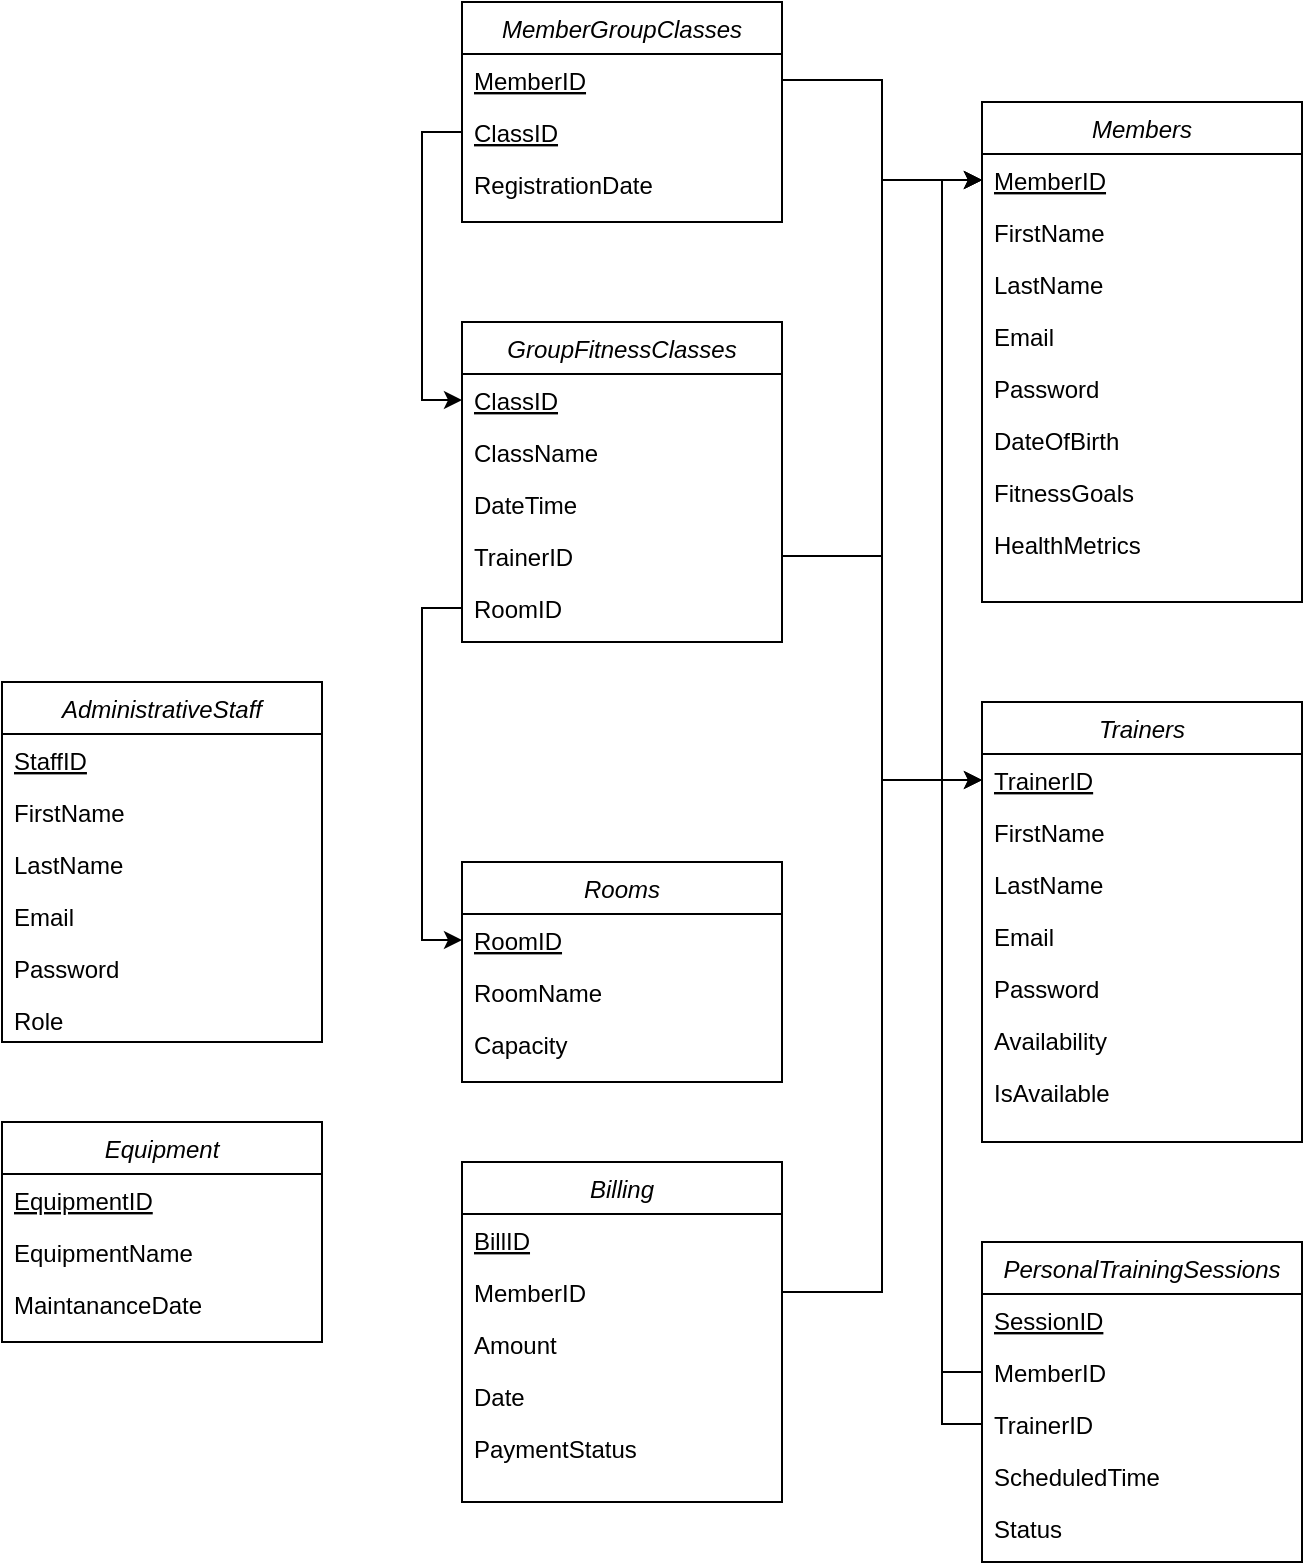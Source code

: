 <mxfile version="24.2.2" type="device">
  <diagram id="C5RBs43oDa-KdzZeNtuy" name="Page-1">
    <mxGraphModel dx="1494" dy="1016" grid="1" gridSize="10" guides="1" tooltips="1" connect="1" arrows="1" fold="1" page="1" pageScale="1" pageWidth="1654" pageHeight="1169" math="0" shadow="0">
      <root>
        <mxCell id="WIyWlLk6GJQsqaUBKTNV-0" />
        <mxCell id="WIyWlLk6GJQsqaUBKTNV-1" parent="WIyWlLk6GJQsqaUBKTNV-0" />
        <mxCell id="gN3BgkmkOlYJPfgMSFkU-0" value="Rooms" style="swimlane;fontStyle=2;align=center;verticalAlign=top;childLayout=stackLayout;horizontal=1;startSize=26;horizontalStack=0;resizeParent=1;resizeLast=0;collapsible=1;marginBottom=0;rounded=0;shadow=0;strokeWidth=1;" vertex="1" parent="WIyWlLk6GJQsqaUBKTNV-1">
          <mxGeometry x="500" y="480" width="160" height="110" as="geometry">
            <mxRectangle x="230" y="140" width="160" height="26" as="alternateBounds" />
          </mxGeometry>
        </mxCell>
        <mxCell id="gN3BgkmkOlYJPfgMSFkU-1" value="RoomID" style="text;align=left;verticalAlign=top;spacingLeft=4;spacingRight=4;overflow=hidden;rotatable=0;points=[[0,0.5],[1,0.5]];portConstraint=eastwest;fontStyle=4" vertex="1" parent="gN3BgkmkOlYJPfgMSFkU-0">
          <mxGeometry y="26" width="160" height="26" as="geometry" />
        </mxCell>
        <mxCell id="gN3BgkmkOlYJPfgMSFkU-2" value="RoomName" style="text;align=left;verticalAlign=top;spacingLeft=4;spacingRight=4;overflow=hidden;rotatable=0;points=[[0,0.5],[1,0.5]];portConstraint=eastwest;rounded=0;shadow=0;html=0;" vertex="1" parent="gN3BgkmkOlYJPfgMSFkU-0">
          <mxGeometry y="52" width="160" height="26" as="geometry" />
        </mxCell>
        <mxCell id="gN3BgkmkOlYJPfgMSFkU-3" value="Capacity" style="text;align=left;verticalAlign=top;spacingLeft=4;spacingRight=4;overflow=hidden;rotatable=0;points=[[0,0.5],[1,0.5]];portConstraint=eastwest;rounded=0;shadow=0;html=0;" vertex="1" parent="gN3BgkmkOlYJPfgMSFkU-0">
          <mxGeometry y="78" width="160" height="26" as="geometry" />
        </mxCell>
        <mxCell id="gN3BgkmkOlYJPfgMSFkU-4" value="Members" style="swimlane;fontStyle=2;align=center;verticalAlign=top;childLayout=stackLayout;horizontal=1;startSize=26;horizontalStack=0;resizeParent=1;resizeLast=0;collapsible=1;marginBottom=0;rounded=0;shadow=0;strokeWidth=1;" vertex="1" parent="WIyWlLk6GJQsqaUBKTNV-1">
          <mxGeometry x="760" y="100" width="160" height="250" as="geometry">
            <mxRectangle x="230" y="140" width="160" height="26" as="alternateBounds" />
          </mxGeometry>
        </mxCell>
        <mxCell id="gN3BgkmkOlYJPfgMSFkU-5" value="MemberID" style="text;align=left;verticalAlign=top;spacingLeft=4;spacingRight=4;overflow=hidden;rotatable=0;points=[[0,0.5],[1,0.5]];portConstraint=eastwest;fontStyle=4" vertex="1" parent="gN3BgkmkOlYJPfgMSFkU-4">
          <mxGeometry y="26" width="160" height="26" as="geometry" />
        </mxCell>
        <mxCell id="gN3BgkmkOlYJPfgMSFkU-6" value="FirstName" style="text;align=left;verticalAlign=top;spacingLeft=4;spacingRight=4;overflow=hidden;rotatable=0;points=[[0,0.5],[1,0.5]];portConstraint=eastwest;rounded=0;shadow=0;html=0;" vertex="1" parent="gN3BgkmkOlYJPfgMSFkU-4">
          <mxGeometry y="52" width="160" height="26" as="geometry" />
        </mxCell>
        <mxCell id="gN3BgkmkOlYJPfgMSFkU-7" value="LastName" style="text;align=left;verticalAlign=top;spacingLeft=4;spacingRight=4;overflow=hidden;rotatable=0;points=[[0,0.5],[1,0.5]];portConstraint=eastwest;rounded=0;shadow=0;html=0;" vertex="1" parent="gN3BgkmkOlYJPfgMSFkU-4">
          <mxGeometry y="78" width="160" height="26" as="geometry" />
        </mxCell>
        <mxCell id="gN3BgkmkOlYJPfgMSFkU-8" value="Email" style="text;align=left;verticalAlign=top;spacingLeft=4;spacingRight=4;overflow=hidden;rotatable=0;points=[[0,0.5],[1,0.5]];portConstraint=eastwest;rounded=0;shadow=0;html=0;" vertex="1" parent="gN3BgkmkOlYJPfgMSFkU-4">
          <mxGeometry y="104" width="160" height="26" as="geometry" />
        </mxCell>
        <mxCell id="gN3BgkmkOlYJPfgMSFkU-9" value="Password" style="text;align=left;verticalAlign=top;spacingLeft=4;spacingRight=4;overflow=hidden;rotatable=0;points=[[0,0.5],[1,0.5]];portConstraint=eastwest;rounded=0;shadow=0;html=0;" vertex="1" parent="gN3BgkmkOlYJPfgMSFkU-4">
          <mxGeometry y="130" width="160" height="26" as="geometry" />
        </mxCell>
        <mxCell id="gN3BgkmkOlYJPfgMSFkU-10" value="DateOfBirth&#xa;" style="text;align=left;verticalAlign=top;spacingLeft=4;spacingRight=4;overflow=hidden;rotatable=0;points=[[0,0.5],[1,0.5]];portConstraint=eastwest;rounded=0;shadow=0;html=0;" vertex="1" parent="gN3BgkmkOlYJPfgMSFkU-4">
          <mxGeometry y="156" width="160" height="26" as="geometry" />
        </mxCell>
        <mxCell id="gN3BgkmkOlYJPfgMSFkU-11" value="FitnessGoals" style="text;align=left;verticalAlign=top;spacingLeft=4;spacingRight=4;overflow=hidden;rotatable=0;points=[[0,0.5],[1,0.5]];portConstraint=eastwest;rounded=0;shadow=0;html=0;" vertex="1" parent="gN3BgkmkOlYJPfgMSFkU-4">
          <mxGeometry y="182" width="160" height="26" as="geometry" />
        </mxCell>
        <mxCell id="gN3BgkmkOlYJPfgMSFkU-12" value="HealthMetrics" style="text;align=left;verticalAlign=top;spacingLeft=4;spacingRight=4;overflow=hidden;rotatable=0;points=[[0,0.5],[1,0.5]];portConstraint=eastwest;rounded=0;shadow=0;html=0;" vertex="1" parent="gN3BgkmkOlYJPfgMSFkU-4">
          <mxGeometry y="208" width="160" height="26" as="geometry" />
        </mxCell>
        <mxCell id="gN3BgkmkOlYJPfgMSFkU-13" value="Trainers" style="swimlane;fontStyle=2;align=center;verticalAlign=top;childLayout=stackLayout;horizontal=1;startSize=26;horizontalStack=0;resizeParent=1;resizeLast=0;collapsible=1;marginBottom=0;rounded=0;shadow=0;strokeWidth=1;" vertex="1" parent="WIyWlLk6GJQsqaUBKTNV-1">
          <mxGeometry x="760" y="400" width="160" height="220" as="geometry">
            <mxRectangle x="230" y="140" width="160" height="26" as="alternateBounds" />
          </mxGeometry>
        </mxCell>
        <mxCell id="gN3BgkmkOlYJPfgMSFkU-14" value="TrainerID" style="text;align=left;verticalAlign=top;spacingLeft=4;spacingRight=4;overflow=hidden;rotatable=0;points=[[0,0.5],[1,0.5]];portConstraint=eastwest;fontStyle=4" vertex="1" parent="gN3BgkmkOlYJPfgMSFkU-13">
          <mxGeometry y="26" width="160" height="26" as="geometry" />
        </mxCell>
        <mxCell id="gN3BgkmkOlYJPfgMSFkU-15" value="FirstName" style="text;align=left;verticalAlign=top;spacingLeft=4;spacingRight=4;overflow=hidden;rotatable=0;points=[[0,0.5],[1,0.5]];portConstraint=eastwest;rounded=0;shadow=0;html=0;fontStyle=0" vertex="1" parent="gN3BgkmkOlYJPfgMSFkU-13">
          <mxGeometry y="52" width="160" height="26" as="geometry" />
        </mxCell>
        <mxCell id="gN3BgkmkOlYJPfgMSFkU-16" value="LastName" style="text;align=left;verticalAlign=top;spacingLeft=4;spacingRight=4;overflow=hidden;rotatable=0;points=[[0,0.5],[1,0.5]];portConstraint=eastwest;rounded=0;shadow=0;html=0;" vertex="1" parent="gN3BgkmkOlYJPfgMSFkU-13">
          <mxGeometry y="78" width="160" height="26" as="geometry" />
        </mxCell>
        <mxCell id="gN3BgkmkOlYJPfgMSFkU-17" value="Email" style="text;align=left;verticalAlign=top;spacingLeft=4;spacingRight=4;overflow=hidden;rotatable=0;points=[[0,0.5],[1,0.5]];portConstraint=eastwest;rounded=0;shadow=0;html=0;" vertex="1" parent="gN3BgkmkOlYJPfgMSFkU-13">
          <mxGeometry y="104" width="160" height="26" as="geometry" />
        </mxCell>
        <mxCell id="gN3BgkmkOlYJPfgMSFkU-18" value="Password" style="text;align=left;verticalAlign=top;spacingLeft=4;spacingRight=4;overflow=hidden;rotatable=0;points=[[0,0.5],[1,0.5]];portConstraint=eastwest;rounded=0;shadow=0;html=0;" vertex="1" parent="gN3BgkmkOlYJPfgMSFkU-13">
          <mxGeometry y="130" width="160" height="26" as="geometry" />
        </mxCell>
        <mxCell id="gN3BgkmkOlYJPfgMSFkU-19" value="Availability" style="text;align=left;verticalAlign=top;spacingLeft=4;spacingRight=4;overflow=hidden;rotatable=0;points=[[0,0.5],[1,0.5]];portConstraint=eastwest;rounded=0;shadow=0;html=0;" vertex="1" parent="gN3BgkmkOlYJPfgMSFkU-13">
          <mxGeometry y="156" width="160" height="26" as="geometry" />
        </mxCell>
        <mxCell id="gN3BgkmkOlYJPfgMSFkU-20" value="IsAvailable" style="text;align=left;verticalAlign=top;spacingLeft=4;spacingRight=4;overflow=hidden;rotatable=0;points=[[0,0.5],[1,0.5]];portConstraint=eastwest;rounded=0;shadow=0;html=0;" vertex="1" parent="gN3BgkmkOlYJPfgMSFkU-13">
          <mxGeometry y="182" width="160" height="26" as="geometry" />
        </mxCell>
        <mxCell id="gN3BgkmkOlYJPfgMSFkU-21" value="Equipment" style="swimlane;fontStyle=2;align=center;verticalAlign=top;childLayout=stackLayout;horizontal=1;startSize=26;horizontalStack=0;resizeParent=1;resizeLast=0;collapsible=1;marginBottom=0;rounded=0;shadow=0;strokeWidth=1;" vertex="1" parent="WIyWlLk6GJQsqaUBKTNV-1">
          <mxGeometry x="270" y="610" width="160" height="110" as="geometry">
            <mxRectangle x="230" y="140" width="160" height="26" as="alternateBounds" />
          </mxGeometry>
        </mxCell>
        <mxCell id="gN3BgkmkOlYJPfgMSFkU-22" value="EquipmentID" style="text;align=left;verticalAlign=top;spacingLeft=4;spacingRight=4;overflow=hidden;rotatable=0;points=[[0,0.5],[1,0.5]];portConstraint=eastwest;fontStyle=4" vertex="1" parent="gN3BgkmkOlYJPfgMSFkU-21">
          <mxGeometry y="26" width="160" height="26" as="geometry" />
        </mxCell>
        <mxCell id="gN3BgkmkOlYJPfgMSFkU-23" value="EquipmentName" style="text;align=left;verticalAlign=top;spacingLeft=4;spacingRight=4;overflow=hidden;rotatable=0;points=[[0,0.5],[1,0.5]];portConstraint=eastwest;rounded=0;shadow=0;html=0;" vertex="1" parent="gN3BgkmkOlYJPfgMSFkU-21">
          <mxGeometry y="52" width="160" height="26" as="geometry" />
        </mxCell>
        <mxCell id="gN3BgkmkOlYJPfgMSFkU-24" value="MaintananceDate" style="text;align=left;verticalAlign=top;spacingLeft=4;spacingRight=4;overflow=hidden;rotatable=0;points=[[0,0.5],[1,0.5]];portConstraint=eastwest;rounded=0;shadow=0;html=0;" vertex="1" parent="gN3BgkmkOlYJPfgMSFkU-21">
          <mxGeometry y="78" width="160" height="26" as="geometry" />
        </mxCell>
        <mxCell id="gN3BgkmkOlYJPfgMSFkU-25" value="AdministrativeStaff" style="swimlane;fontStyle=2;align=center;verticalAlign=top;childLayout=stackLayout;horizontal=1;startSize=26;horizontalStack=0;resizeParent=1;resizeLast=0;collapsible=1;marginBottom=0;rounded=0;shadow=0;strokeWidth=1;" vertex="1" parent="WIyWlLk6GJQsqaUBKTNV-1">
          <mxGeometry x="270" y="390" width="160" height="180" as="geometry">
            <mxRectangle x="230" y="140" width="160" height="26" as="alternateBounds" />
          </mxGeometry>
        </mxCell>
        <mxCell id="gN3BgkmkOlYJPfgMSFkU-26" value="StaffID" style="text;align=left;verticalAlign=top;spacingLeft=4;spacingRight=4;overflow=hidden;rotatable=0;points=[[0,0.5],[1,0.5]];portConstraint=eastwest;fontStyle=4" vertex="1" parent="gN3BgkmkOlYJPfgMSFkU-25">
          <mxGeometry y="26" width="160" height="26" as="geometry" />
        </mxCell>
        <mxCell id="gN3BgkmkOlYJPfgMSFkU-27" value="FirstName" style="text;align=left;verticalAlign=top;spacingLeft=4;spacingRight=4;overflow=hidden;rotatable=0;points=[[0,0.5],[1,0.5]];portConstraint=eastwest;rounded=0;shadow=0;html=0;" vertex="1" parent="gN3BgkmkOlYJPfgMSFkU-25">
          <mxGeometry y="52" width="160" height="26" as="geometry" />
        </mxCell>
        <mxCell id="gN3BgkmkOlYJPfgMSFkU-28" value="LastName" style="text;align=left;verticalAlign=top;spacingLeft=4;spacingRight=4;overflow=hidden;rotatable=0;points=[[0,0.5],[1,0.5]];portConstraint=eastwest;rounded=0;shadow=0;html=0;" vertex="1" parent="gN3BgkmkOlYJPfgMSFkU-25">
          <mxGeometry y="78" width="160" height="26" as="geometry" />
        </mxCell>
        <mxCell id="gN3BgkmkOlYJPfgMSFkU-29" value="Email" style="text;align=left;verticalAlign=top;spacingLeft=4;spacingRight=4;overflow=hidden;rotatable=0;points=[[0,0.5],[1,0.5]];portConstraint=eastwest;rounded=0;shadow=0;html=0;" vertex="1" parent="gN3BgkmkOlYJPfgMSFkU-25">
          <mxGeometry y="104" width="160" height="26" as="geometry" />
        </mxCell>
        <mxCell id="gN3BgkmkOlYJPfgMSFkU-30" value="Password" style="text;align=left;verticalAlign=top;spacingLeft=4;spacingRight=4;overflow=hidden;rotatable=0;points=[[0,0.5],[1,0.5]];portConstraint=eastwest;rounded=0;shadow=0;html=0;" vertex="1" parent="gN3BgkmkOlYJPfgMSFkU-25">
          <mxGeometry y="130" width="160" height="26" as="geometry" />
        </mxCell>
        <mxCell id="gN3BgkmkOlYJPfgMSFkU-31" value="Role" style="text;align=left;verticalAlign=top;spacingLeft=4;spacingRight=4;overflow=hidden;rotatable=0;points=[[0,0.5],[1,0.5]];portConstraint=eastwest;rounded=0;shadow=0;html=0;" vertex="1" parent="gN3BgkmkOlYJPfgMSFkU-25">
          <mxGeometry y="156" width="160" height="24" as="geometry" />
        </mxCell>
        <mxCell id="gN3BgkmkOlYJPfgMSFkU-32" value="PersonalTrainingSessions" style="swimlane;fontStyle=2;align=center;verticalAlign=top;childLayout=stackLayout;horizontal=1;startSize=26;horizontalStack=0;resizeParent=1;resizeLast=0;collapsible=1;marginBottom=0;rounded=0;shadow=0;strokeWidth=1;" vertex="1" parent="WIyWlLk6GJQsqaUBKTNV-1">
          <mxGeometry x="760" y="670" width="160" height="160" as="geometry">
            <mxRectangle x="230" y="140" width="160" height="26" as="alternateBounds" />
          </mxGeometry>
        </mxCell>
        <mxCell id="gN3BgkmkOlYJPfgMSFkU-33" value="SessionID" style="text;align=left;verticalAlign=top;spacingLeft=4;spacingRight=4;overflow=hidden;rotatable=0;points=[[0,0.5],[1,0.5]];portConstraint=eastwest;fontStyle=4" vertex="1" parent="gN3BgkmkOlYJPfgMSFkU-32">
          <mxGeometry y="26" width="160" height="26" as="geometry" />
        </mxCell>
        <mxCell id="gN3BgkmkOlYJPfgMSFkU-34" value="MemberID" style="text;align=left;verticalAlign=top;spacingLeft=4;spacingRight=4;overflow=hidden;rotatable=0;points=[[0,0.5],[1,0.5]];portConstraint=eastwest;rounded=0;shadow=0;html=0;" vertex="1" parent="gN3BgkmkOlYJPfgMSFkU-32">
          <mxGeometry y="52" width="160" height="26" as="geometry" />
        </mxCell>
        <mxCell id="gN3BgkmkOlYJPfgMSFkU-35" value="TrainerID" style="text;align=left;verticalAlign=top;spacingLeft=4;spacingRight=4;overflow=hidden;rotatable=0;points=[[0,0.5],[1,0.5]];portConstraint=eastwest;rounded=0;shadow=0;html=0;" vertex="1" parent="gN3BgkmkOlYJPfgMSFkU-32">
          <mxGeometry y="78" width="160" height="26" as="geometry" />
        </mxCell>
        <mxCell id="gN3BgkmkOlYJPfgMSFkU-36" value="ScheduledTime" style="text;align=left;verticalAlign=top;spacingLeft=4;spacingRight=4;overflow=hidden;rotatable=0;points=[[0,0.5],[1,0.5]];portConstraint=eastwest;rounded=0;shadow=0;html=0;" vertex="1" parent="gN3BgkmkOlYJPfgMSFkU-32">
          <mxGeometry y="104" width="160" height="26" as="geometry" />
        </mxCell>
        <mxCell id="gN3BgkmkOlYJPfgMSFkU-39" value="Status" style="text;align=left;verticalAlign=top;spacingLeft=4;spacingRight=4;overflow=hidden;rotatable=0;points=[[0,0.5],[1,0.5]];portConstraint=eastwest;rounded=0;shadow=0;html=0;" vertex="1" parent="gN3BgkmkOlYJPfgMSFkU-32">
          <mxGeometry y="130" width="160" height="26" as="geometry" />
        </mxCell>
        <mxCell id="gN3BgkmkOlYJPfgMSFkU-40" value="GroupFitnessClasses" style="swimlane;fontStyle=2;align=center;verticalAlign=top;childLayout=stackLayout;horizontal=1;startSize=26;horizontalStack=0;resizeParent=1;resizeLast=0;collapsible=1;marginBottom=0;rounded=0;shadow=0;strokeWidth=1;" vertex="1" parent="WIyWlLk6GJQsqaUBKTNV-1">
          <mxGeometry x="500" y="210" width="160" height="160" as="geometry">
            <mxRectangle x="230" y="140" width="160" height="26" as="alternateBounds" />
          </mxGeometry>
        </mxCell>
        <mxCell id="gN3BgkmkOlYJPfgMSFkU-41" value="ClassID" style="text;align=left;verticalAlign=top;spacingLeft=4;spacingRight=4;overflow=hidden;rotatable=0;points=[[0,0.5],[1,0.5]];portConstraint=eastwest;fontStyle=4" vertex="1" parent="gN3BgkmkOlYJPfgMSFkU-40">
          <mxGeometry y="26" width="160" height="26" as="geometry" />
        </mxCell>
        <mxCell id="gN3BgkmkOlYJPfgMSFkU-42" value="ClassName" style="text;align=left;verticalAlign=top;spacingLeft=4;spacingRight=4;overflow=hidden;rotatable=0;points=[[0,0.5],[1,0.5]];portConstraint=eastwest;rounded=0;shadow=0;html=0;" vertex="1" parent="gN3BgkmkOlYJPfgMSFkU-40">
          <mxGeometry y="52" width="160" height="26" as="geometry" />
        </mxCell>
        <mxCell id="gN3BgkmkOlYJPfgMSFkU-43" value="DateTime" style="text;align=left;verticalAlign=top;spacingLeft=4;spacingRight=4;overflow=hidden;rotatable=0;points=[[0,0.5],[1,0.5]];portConstraint=eastwest;rounded=0;shadow=0;html=0;" vertex="1" parent="gN3BgkmkOlYJPfgMSFkU-40">
          <mxGeometry y="78" width="160" height="26" as="geometry" />
        </mxCell>
        <mxCell id="gN3BgkmkOlYJPfgMSFkU-44" value="TrainerID" style="text;align=left;verticalAlign=top;spacingLeft=4;spacingRight=4;overflow=hidden;rotatable=0;points=[[0,0.5],[1,0.5]];portConstraint=eastwest;rounded=0;shadow=0;html=0;" vertex="1" parent="gN3BgkmkOlYJPfgMSFkU-40">
          <mxGeometry y="104" width="160" height="26" as="geometry" />
        </mxCell>
        <mxCell id="gN3BgkmkOlYJPfgMSFkU-45" value="RoomID" style="text;align=left;verticalAlign=top;spacingLeft=4;spacingRight=4;overflow=hidden;rotatable=0;points=[[0,0.5],[1,0.5]];portConstraint=eastwest;rounded=0;shadow=0;html=0;" vertex="1" parent="gN3BgkmkOlYJPfgMSFkU-40">
          <mxGeometry y="130" width="160" height="26" as="geometry" />
        </mxCell>
        <mxCell id="gN3BgkmkOlYJPfgMSFkU-46" value="Billing" style="swimlane;fontStyle=2;align=center;verticalAlign=top;childLayout=stackLayout;horizontal=1;startSize=26;horizontalStack=0;resizeParent=1;resizeLast=0;collapsible=1;marginBottom=0;rounded=0;shadow=0;strokeWidth=1;" vertex="1" parent="WIyWlLk6GJQsqaUBKTNV-1">
          <mxGeometry x="500" y="630" width="160" height="170" as="geometry">
            <mxRectangle x="230" y="140" width="160" height="26" as="alternateBounds" />
          </mxGeometry>
        </mxCell>
        <mxCell id="gN3BgkmkOlYJPfgMSFkU-47" value="BillID" style="text;align=left;verticalAlign=top;spacingLeft=4;spacingRight=4;overflow=hidden;rotatable=0;points=[[0,0.5],[1,0.5]];portConstraint=eastwest;fontStyle=4" vertex="1" parent="gN3BgkmkOlYJPfgMSFkU-46">
          <mxGeometry y="26" width="160" height="26" as="geometry" />
        </mxCell>
        <mxCell id="gN3BgkmkOlYJPfgMSFkU-48" value="MemberID" style="text;align=left;verticalAlign=top;spacingLeft=4;spacingRight=4;overflow=hidden;rotatable=0;points=[[0,0.5],[1,0.5]];portConstraint=eastwest;rounded=0;shadow=0;html=0;" vertex="1" parent="gN3BgkmkOlYJPfgMSFkU-46">
          <mxGeometry y="52" width="160" height="26" as="geometry" />
        </mxCell>
        <mxCell id="gN3BgkmkOlYJPfgMSFkU-49" value="Amount" style="text;align=left;verticalAlign=top;spacingLeft=4;spacingRight=4;overflow=hidden;rotatable=0;points=[[0,0.5],[1,0.5]];portConstraint=eastwest;rounded=0;shadow=0;html=0;" vertex="1" parent="gN3BgkmkOlYJPfgMSFkU-46">
          <mxGeometry y="78" width="160" height="26" as="geometry" />
        </mxCell>
        <mxCell id="gN3BgkmkOlYJPfgMSFkU-50" value="Date" style="text;align=left;verticalAlign=top;spacingLeft=4;spacingRight=4;overflow=hidden;rotatable=0;points=[[0,0.5],[1,0.5]];portConstraint=eastwest;rounded=0;shadow=0;html=0;" vertex="1" parent="gN3BgkmkOlYJPfgMSFkU-46">
          <mxGeometry y="104" width="160" height="26" as="geometry" />
        </mxCell>
        <mxCell id="gN3BgkmkOlYJPfgMSFkU-51" value="PaymentStatus" style="text;align=left;verticalAlign=top;spacingLeft=4;spacingRight=4;overflow=hidden;rotatable=0;points=[[0,0.5],[1,0.5]];portConstraint=eastwest;rounded=0;shadow=0;html=0;" vertex="1" parent="gN3BgkmkOlYJPfgMSFkU-46">
          <mxGeometry y="130" width="160" height="26" as="geometry" />
        </mxCell>
        <mxCell id="gN3BgkmkOlYJPfgMSFkU-54" style="edgeStyle=orthogonalEdgeStyle;rounded=0;orthogonalLoop=1;jettySize=auto;html=1;entryX=0;entryY=0.5;entryDx=0;entryDy=0;" edge="1" parent="WIyWlLk6GJQsqaUBKTNV-1" source="gN3BgkmkOlYJPfgMSFkU-34" target="gN3BgkmkOlYJPfgMSFkU-5">
          <mxGeometry relative="1" as="geometry" />
        </mxCell>
        <mxCell id="gN3BgkmkOlYJPfgMSFkU-55" style="edgeStyle=orthogonalEdgeStyle;rounded=0;orthogonalLoop=1;jettySize=auto;html=1;entryX=0;entryY=0.5;entryDx=0;entryDy=0;" edge="1" parent="WIyWlLk6GJQsqaUBKTNV-1" source="gN3BgkmkOlYJPfgMSFkU-35" target="gN3BgkmkOlYJPfgMSFkU-14">
          <mxGeometry relative="1" as="geometry" />
        </mxCell>
        <mxCell id="gN3BgkmkOlYJPfgMSFkU-59" style="edgeStyle=orthogonalEdgeStyle;rounded=0;orthogonalLoop=1;jettySize=auto;html=1;entryX=0;entryY=0.5;entryDx=0;entryDy=0;" edge="1" parent="WIyWlLk6GJQsqaUBKTNV-1" source="gN3BgkmkOlYJPfgMSFkU-44" target="gN3BgkmkOlYJPfgMSFkU-14">
          <mxGeometry relative="1" as="geometry" />
        </mxCell>
        <mxCell id="gN3BgkmkOlYJPfgMSFkU-60" style="edgeStyle=orthogonalEdgeStyle;rounded=0;orthogonalLoop=1;jettySize=auto;html=1;entryX=0;entryY=0.5;entryDx=0;entryDy=0;" edge="1" parent="WIyWlLk6GJQsqaUBKTNV-1" source="gN3BgkmkOlYJPfgMSFkU-45" target="gN3BgkmkOlYJPfgMSFkU-1">
          <mxGeometry relative="1" as="geometry" />
        </mxCell>
        <mxCell id="gN3BgkmkOlYJPfgMSFkU-61" value="MemberGroupClasses" style="swimlane;fontStyle=2;align=center;verticalAlign=top;childLayout=stackLayout;horizontal=1;startSize=26;horizontalStack=0;resizeParent=1;resizeLast=0;collapsible=1;marginBottom=0;rounded=0;shadow=0;strokeWidth=1;" vertex="1" parent="WIyWlLk6GJQsqaUBKTNV-1">
          <mxGeometry x="500" y="50" width="160" height="110" as="geometry">
            <mxRectangle x="230" y="140" width="160" height="26" as="alternateBounds" />
          </mxGeometry>
        </mxCell>
        <mxCell id="gN3BgkmkOlYJPfgMSFkU-62" value="MemberID" style="text;align=left;verticalAlign=top;spacingLeft=4;spacingRight=4;overflow=hidden;rotatable=0;points=[[0,0.5],[1,0.5]];portConstraint=eastwest;fontStyle=4" vertex="1" parent="gN3BgkmkOlYJPfgMSFkU-61">
          <mxGeometry y="26" width="160" height="26" as="geometry" />
        </mxCell>
        <mxCell id="gN3BgkmkOlYJPfgMSFkU-63" value="ClassID" style="text;align=left;verticalAlign=top;spacingLeft=4;spacingRight=4;overflow=hidden;rotatable=0;points=[[0,0.5],[1,0.5]];portConstraint=eastwest;rounded=0;shadow=0;html=0;fontStyle=4" vertex="1" parent="gN3BgkmkOlYJPfgMSFkU-61">
          <mxGeometry y="52" width="160" height="26" as="geometry" />
        </mxCell>
        <mxCell id="gN3BgkmkOlYJPfgMSFkU-64" value="RegistrationDate" style="text;align=left;verticalAlign=top;spacingLeft=4;spacingRight=4;overflow=hidden;rotatable=0;points=[[0,0.5],[1,0.5]];portConstraint=eastwest;rounded=0;shadow=0;html=0;" vertex="1" parent="gN3BgkmkOlYJPfgMSFkU-61">
          <mxGeometry y="78" width="160" height="26" as="geometry" />
        </mxCell>
        <mxCell id="gN3BgkmkOlYJPfgMSFkU-67" style="edgeStyle=orthogonalEdgeStyle;rounded=0;orthogonalLoop=1;jettySize=auto;html=1;entryX=0;entryY=0.5;entryDx=0;entryDy=0;" edge="1" parent="WIyWlLk6GJQsqaUBKTNV-1" source="gN3BgkmkOlYJPfgMSFkU-62" target="gN3BgkmkOlYJPfgMSFkU-5">
          <mxGeometry relative="1" as="geometry" />
        </mxCell>
        <mxCell id="gN3BgkmkOlYJPfgMSFkU-68" style="edgeStyle=orthogonalEdgeStyle;rounded=0;orthogonalLoop=1;jettySize=auto;html=1;entryX=0;entryY=0.5;entryDx=0;entryDy=0;" edge="1" parent="WIyWlLk6GJQsqaUBKTNV-1" source="gN3BgkmkOlYJPfgMSFkU-63" target="gN3BgkmkOlYJPfgMSFkU-41">
          <mxGeometry relative="1" as="geometry" />
        </mxCell>
        <mxCell id="gN3BgkmkOlYJPfgMSFkU-69" style="edgeStyle=orthogonalEdgeStyle;rounded=0;orthogonalLoop=1;jettySize=auto;html=1;entryX=0;entryY=0.5;entryDx=0;entryDy=0;" edge="1" parent="WIyWlLk6GJQsqaUBKTNV-1" source="gN3BgkmkOlYJPfgMSFkU-48" target="gN3BgkmkOlYJPfgMSFkU-5">
          <mxGeometry relative="1" as="geometry" />
        </mxCell>
      </root>
    </mxGraphModel>
  </diagram>
</mxfile>

